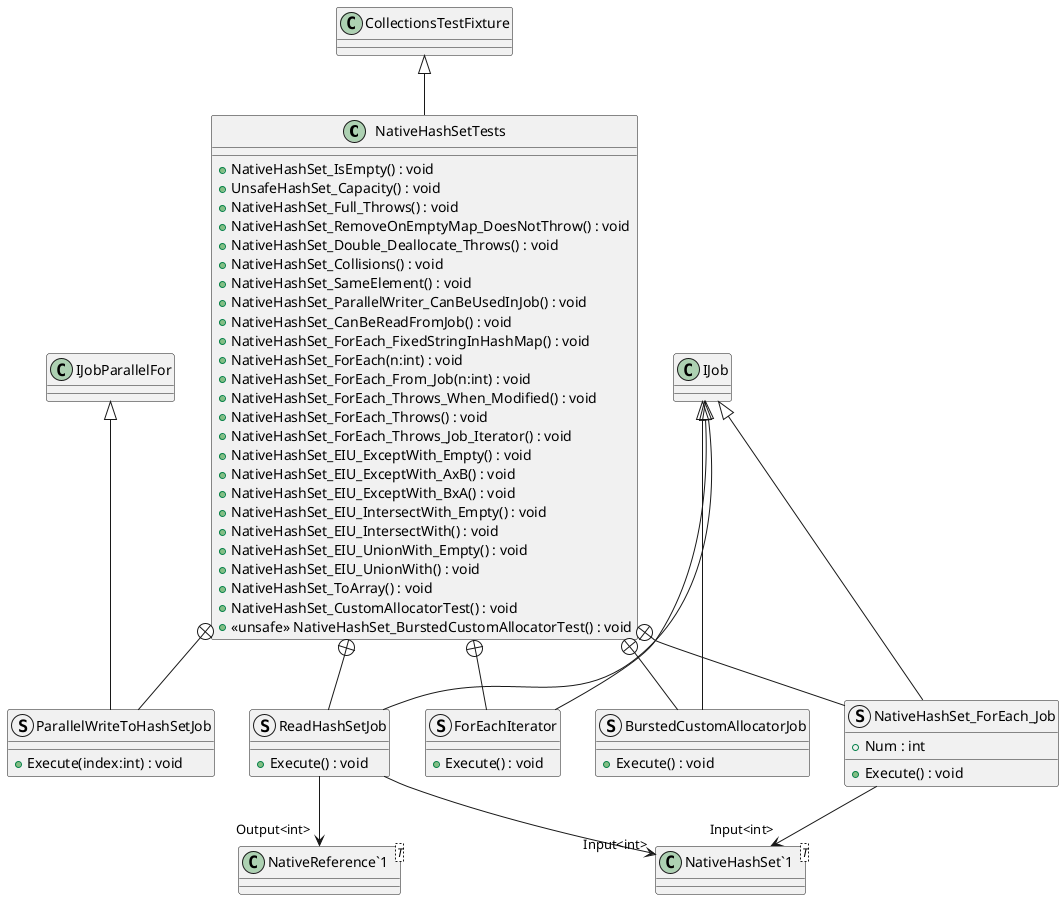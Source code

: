 @startuml
class NativeHashSetTests {
    + NativeHashSet_IsEmpty() : void
    + UnsafeHashSet_Capacity() : void
    + NativeHashSet_Full_Throws() : void
    + NativeHashSet_RemoveOnEmptyMap_DoesNotThrow() : void
    + NativeHashSet_Double_Deallocate_Throws() : void
    + NativeHashSet_Collisions() : void
    + NativeHashSet_SameElement() : void
    + NativeHashSet_ParallelWriter_CanBeUsedInJob() : void
    + NativeHashSet_CanBeReadFromJob() : void
    + NativeHashSet_ForEach_FixedStringInHashMap() : void
    + NativeHashSet_ForEach(n:int) : void
    + NativeHashSet_ForEach_From_Job(n:int) : void
    + NativeHashSet_ForEach_Throws_When_Modified() : void
    + NativeHashSet_ForEach_Throws() : void
    + NativeHashSet_ForEach_Throws_Job_Iterator() : void
    + NativeHashSet_EIU_ExceptWith_Empty() : void
    + NativeHashSet_EIU_ExceptWith_AxB() : void
    + NativeHashSet_EIU_ExceptWith_BxA() : void
    + NativeHashSet_EIU_IntersectWith_Empty() : void
    + NativeHashSet_EIU_IntersectWith() : void
    + NativeHashSet_EIU_UnionWith_Empty() : void
    + NativeHashSet_EIU_UnionWith() : void
    + NativeHashSet_ToArray() : void
    + NativeHashSet_CustomAllocatorTest() : void
    + <<unsafe>> NativeHashSet_BurstedCustomAllocatorTest() : void
}
struct ParallelWriteToHashSetJob {
    + Execute(index:int) : void
}
struct ReadHashSetJob {
    + Execute() : void
}
struct NativeHashSet_ForEach_Job {
    + Num : int
    + Execute() : void
}
struct ForEachIterator {
    + Execute() : void
}
struct BurstedCustomAllocatorJob {
    + Execute() : void
}
class "NativeHashSet`1"<T> {
}
class "NativeReference`1"<T> {
}
CollectionsTestFixture <|-- NativeHashSetTests
NativeHashSetTests +-- ParallelWriteToHashSetJob
IJobParallelFor <|-- ParallelWriteToHashSetJob
NativeHashSetTests +-- ReadHashSetJob
IJob <|-- ReadHashSetJob
ReadHashSetJob --> "Input<int>" "NativeHashSet`1"
ReadHashSetJob --> "Output<int>" "NativeReference`1"
NativeHashSetTests +-- NativeHashSet_ForEach_Job
IJob <|-- NativeHashSet_ForEach_Job
NativeHashSet_ForEach_Job --> "Input<int>" "NativeHashSet`1"
NativeHashSetTests +-- ForEachIterator
IJob <|-- ForEachIterator
NativeHashSetTests +-- BurstedCustomAllocatorJob
IJob <|-- BurstedCustomAllocatorJob
@enduml
